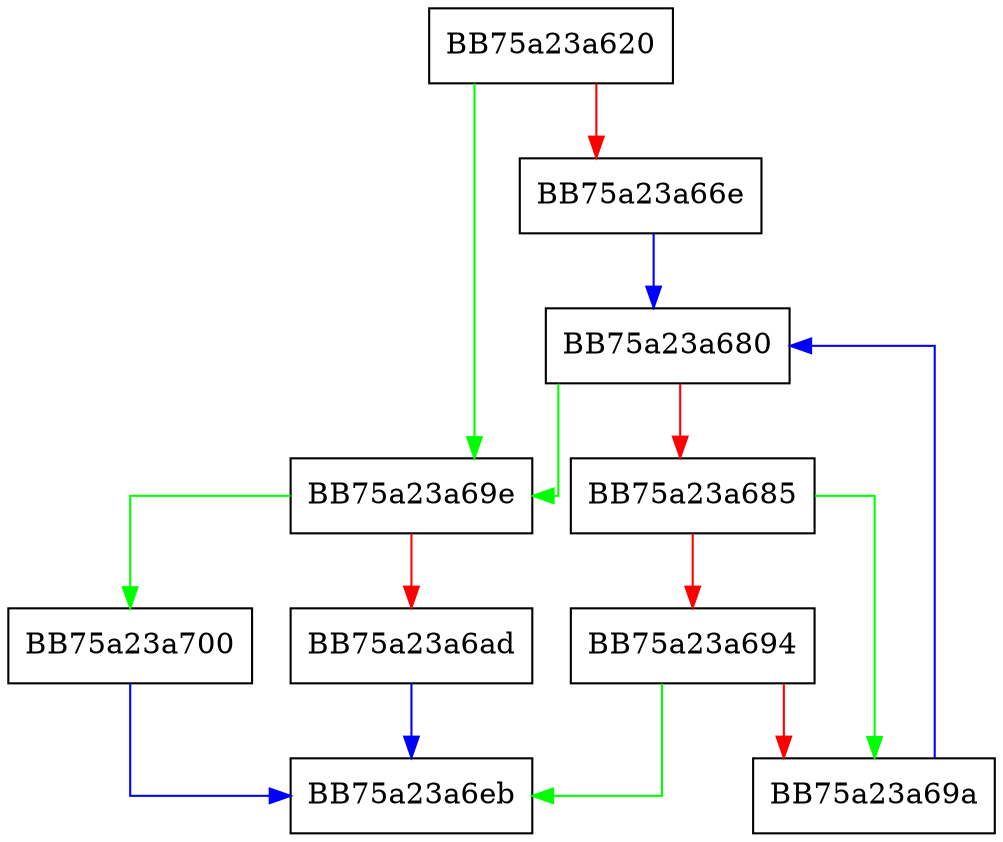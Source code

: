 digraph get_operand {
  node [shape="box"];
  graph [splines=ortho];
  BB75a23a620 -> BB75a23a69e [color="green"];
  BB75a23a620 -> BB75a23a66e [color="red"];
  BB75a23a66e -> BB75a23a680 [color="blue"];
  BB75a23a680 -> BB75a23a69e [color="green"];
  BB75a23a680 -> BB75a23a685 [color="red"];
  BB75a23a685 -> BB75a23a69a [color="green"];
  BB75a23a685 -> BB75a23a694 [color="red"];
  BB75a23a694 -> BB75a23a6eb [color="green"];
  BB75a23a694 -> BB75a23a69a [color="red"];
  BB75a23a69a -> BB75a23a680 [color="blue"];
  BB75a23a69e -> BB75a23a700 [color="green"];
  BB75a23a69e -> BB75a23a6ad [color="red"];
  BB75a23a6ad -> BB75a23a6eb [color="blue"];
  BB75a23a700 -> BB75a23a6eb [color="blue"];
}